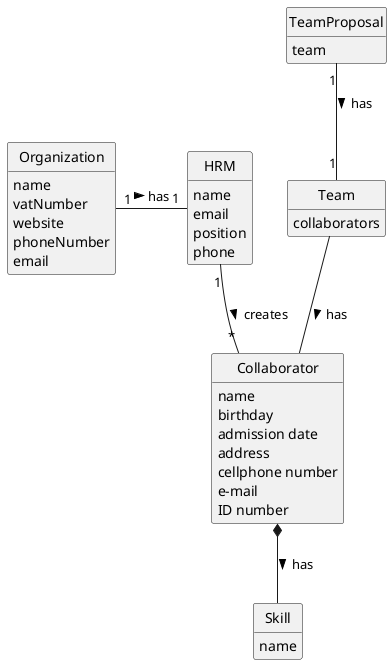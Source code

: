 @startuml
skinparam monochrome true
skinparam packageStyle rectangle
skinparam shadowing false


skinparam classAttributeIconSize 0

hide circle
hide methods


class Organization {
    name
    vatNumber
    website
    phoneNumber
    email
}


class HRM {
       name
        email
        position
        phone
}

class Collaborator {
    name
        birthday
        admission date
        address
        cellphone number
        e-mail
        ID number
}

class TeamProposal {
    team
}

class Team {
    collaborators
}

class Skill {
    name
}

Organization "1 " - " 1" HRM :  has >
HRM "1" -- "*" Collaborator : creates >
TeamProposal "1" --"1" Team: has >
Team  -- Collaborator: has >
Collaborator *-- Skill : has >

@enduml
